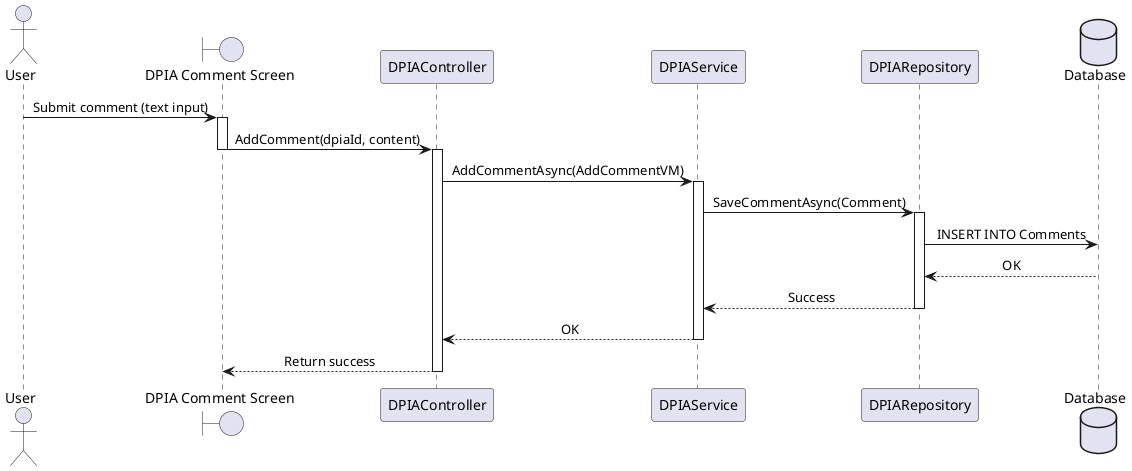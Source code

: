 @startuml
skinparam classAttributeIconSize 0
skinparam defaultTextAlignment center

actor User
boundary "DPIA Comment Screen" as Screen
participant "DPIAController" as Controller
participant "DPIAService" as Service
participant "DPIARepository" as Repo
database "Database" as DB

User -> Screen : Submit comment (text input)
activate Screen
Screen -> Controller : AddComment(dpiaId, content)
deactivate Screen
activate Controller

Controller -> Service : AddCommentAsync(AddCommentVM)
activate Service

Service -> Repo : SaveCommentAsync(Comment)
activate Repo
Repo -> DB : INSERT INTO Comments 
DB --> Repo : OK
Repo --> Service : Success
deactivate Repo

Service --> Controller : OK
deactivate Service

Controller --> Screen : Return success
deactivate Controller
@enduml
